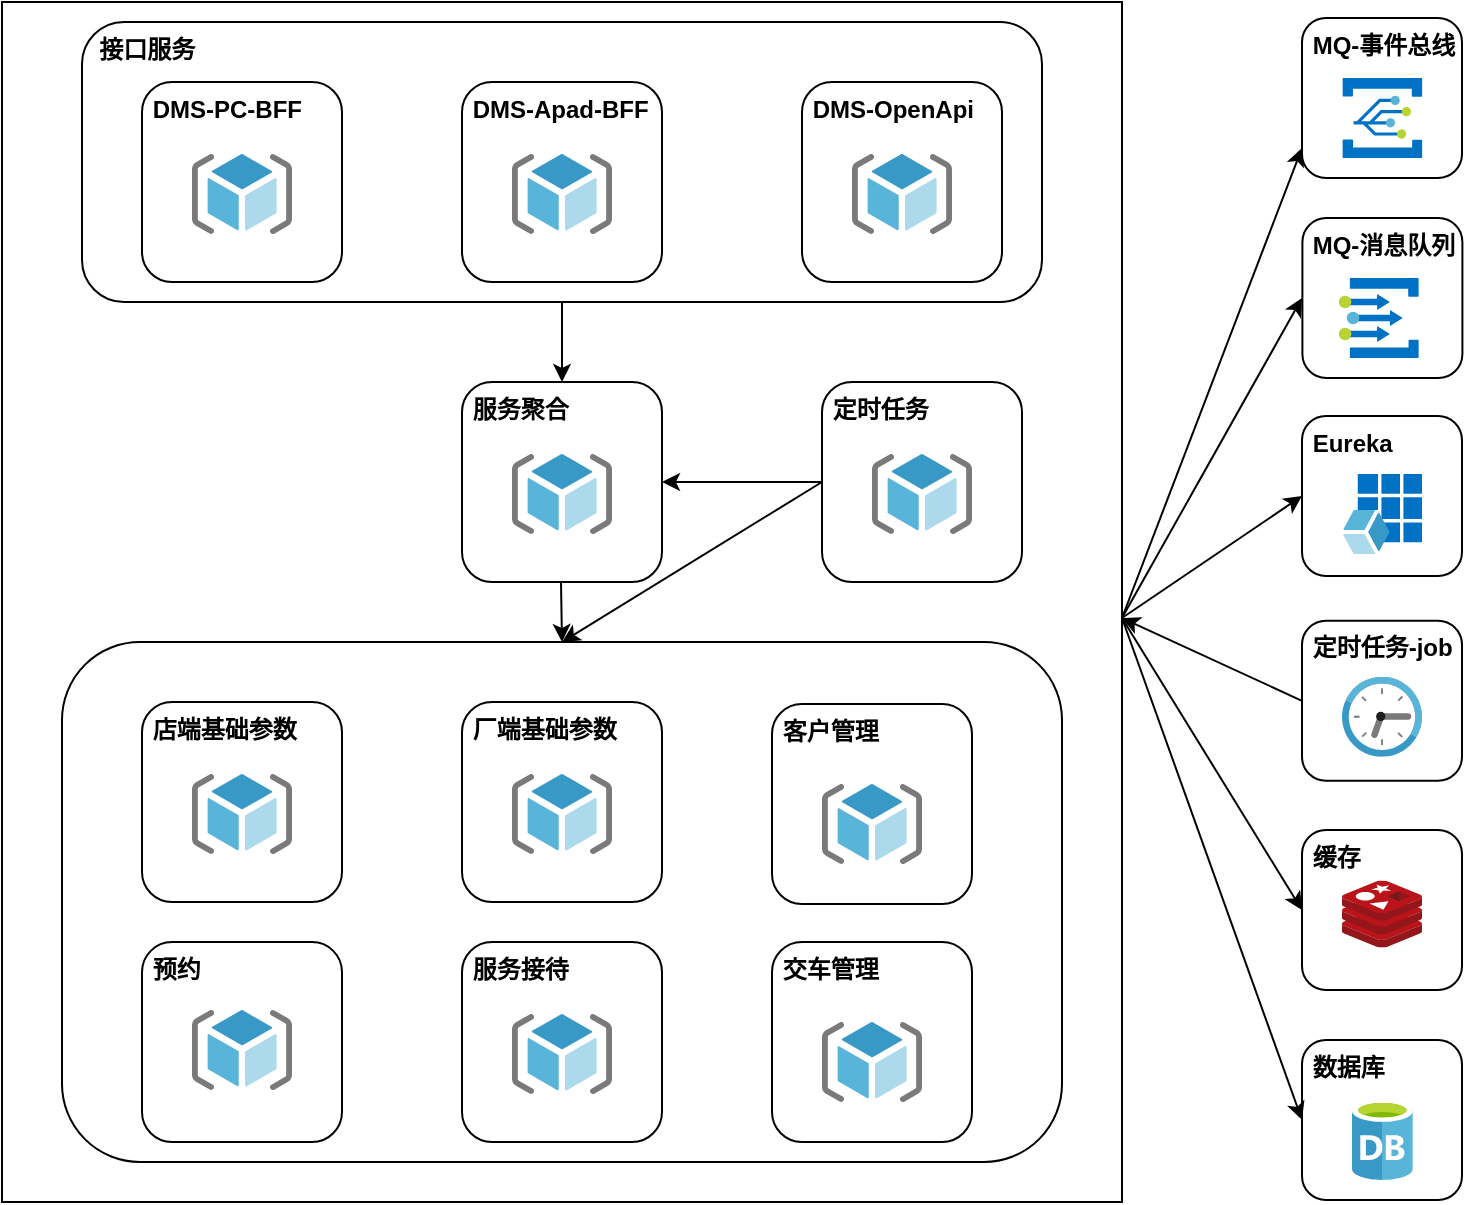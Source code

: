 <mxfile version="16.4.7" type="github">
  <diagram id="CZxfYx-pDE1fBkTA2Fwm" name="第 1 页">
    <mxGraphModel dx="1038" dy="536" grid="1" gridSize="10" guides="1" tooltips="1" connect="1" arrows="1" fold="1" page="1" pageScale="1" pageWidth="1169" pageHeight="1654" math="0" shadow="0">
      <root>
        <mxCell id="0" />
        <mxCell id="1" parent="0" />
        <mxCell id="eCPgw5Amb41Rl8rpKJEn-57" value="" style="rounded=0;whiteSpace=wrap;html=1;" vertex="1" parent="1">
          <mxGeometry x="150" y="70" width="560" height="600" as="geometry" />
        </mxCell>
        <mxCell id="eCPgw5Amb41Rl8rpKJEn-58" value="&amp;nbsp; 接口服务" style="rounded=1;whiteSpace=wrap;html=1;fontStyle=1;verticalAlign=top;align=left;" vertex="1" parent="1">
          <mxGeometry x="190" y="80" width="480" height="140" as="geometry" />
        </mxCell>
        <mxCell id="eCPgw5Amb41Rl8rpKJEn-59" value="" style="rounded=1;whiteSpace=wrap;html=1;fontStyle=1;align=left;verticalAlign=top;" vertex="1" parent="1">
          <mxGeometry x="180" y="390" width="500" height="260" as="geometry" />
        </mxCell>
        <mxCell id="eCPgw5Amb41Rl8rpKJEn-60" value="" style="group" vertex="1" connectable="0" parent="1">
          <mxGeometry x="220" y="110" width="100" height="100" as="geometry" />
        </mxCell>
        <mxCell id="eCPgw5Amb41Rl8rpKJEn-61" value="&lt;b&gt;&amp;nbsp;DMS-PC-BFF&lt;/b&gt;" style="rounded=1;whiteSpace=wrap;html=1;align=left;verticalAlign=top;" vertex="1" parent="eCPgw5Amb41Rl8rpKJEn-60">
          <mxGeometry width="100" height="100" as="geometry" />
        </mxCell>
        <mxCell id="eCPgw5Amb41Rl8rpKJEn-62" value="" style="sketch=0;aspect=fixed;html=1;points=[];align=center;image;fontSize=12;image=img/lib/mscae/ResourceGroup.svg;" vertex="1" parent="eCPgw5Amb41Rl8rpKJEn-60">
          <mxGeometry x="25" y="36" width="50" height="40" as="geometry" />
        </mxCell>
        <mxCell id="eCPgw5Amb41Rl8rpKJEn-63" value="" style="group" vertex="1" connectable="0" parent="1">
          <mxGeometry x="380" y="110" width="100" height="100" as="geometry" />
        </mxCell>
        <mxCell id="eCPgw5Amb41Rl8rpKJEn-64" value="&lt;b&gt;&amp;nbsp;DMS-Apad-BFF&lt;/b&gt;" style="rounded=1;whiteSpace=wrap;html=1;align=left;verticalAlign=top;" vertex="1" parent="eCPgw5Amb41Rl8rpKJEn-63">
          <mxGeometry width="100" height="100" as="geometry" />
        </mxCell>
        <mxCell id="eCPgw5Amb41Rl8rpKJEn-65" value="" style="sketch=0;aspect=fixed;html=1;points=[];align=center;image;fontSize=12;image=img/lib/mscae/ResourceGroup.svg;" vertex="1" parent="eCPgw5Amb41Rl8rpKJEn-63">
          <mxGeometry x="25" y="36" width="50" height="40" as="geometry" />
        </mxCell>
        <mxCell id="eCPgw5Amb41Rl8rpKJEn-66" value="" style="group" vertex="1" connectable="0" parent="1">
          <mxGeometry x="380" y="260" width="100" height="100" as="geometry" />
        </mxCell>
        <mxCell id="eCPgw5Amb41Rl8rpKJEn-67" value="&lt;b&gt;&amp;nbsp;服务聚合&lt;/b&gt;" style="rounded=1;whiteSpace=wrap;html=1;align=left;verticalAlign=top;" vertex="1" parent="eCPgw5Amb41Rl8rpKJEn-66">
          <mxGeometry width="100" height="100" as="geometry" />
        </mxCell>
        <mxCell id="eCPgw5Amb41Rl8rpKJEn-68" value="" style="sketch=0;aspect=fixed;html=1;points=[];align=center;image;fontSize=12;image=img/lib/mscae/ResourceGroup.svg;" vertex="1" parent="eCPgw5Amb41Rl8rpKJEn-66">
          <mxGeometry x="25" y="36" width="50" height="40" as="geometry" />
        </mxCell>
        <mxCell id="eCPgw5Amb41Rl8rpKJEn-69" value="" style="group;verticalAlign=top;fontStyle=1" vertex="1" connectable="0" parent="1">
          <mxGeometry x="220" y="420" width="100" height="100" as="geometry" />
        </mxCell>
        <mxCell id="eCPgw5Amb41Rl8rpKJEn-70" value="&lt;b&gt;&amp;nbsp;店端基础参数&lt;/b&gt;" style="rounded=1;whiteSpace=wrap;html=1;align=left;verticalAlign=top;" vertex="1" parent="eCPgw5Amb41Rl8rpKJEn-69">
          <mxGeometry width="100" height="100" as="geometry" />
        </mxCell>
        <mxCell id="eCPgw5Amb41Rl8rpKJEn-71" value="" style="sketch=0;aspect=fixed;html=1;points=[];align=center;image;fontSize=12;image=img/lib/mscae/ResourceGroup.svg;" vertex="1" parent="eCPgw5Amb41Rl8rpKJEn-69">
          <mxGeometry x="25" y="36" width="50" height="40" as="geometry" />
        </mxCell>
        <mxCell id="eCPgw5Amb41Rl8rpKJEn-72" value="" style="group" vertex="1" connectable="0" parent="1">
          <mxGeometry x="380" y="420" width="100" height="100" as="geometry" />
        </mxCell>
        <mxCell id="eCPgw5Amb41Rl8rpKJEn-73" value="&amp;nbsp;&lt;b&gt;厂端基础参数&lt;/b&gt;" style="rounded=1;whiteSpace=wrap;html=1;align=left;verticalAlign=top;" vertex="1" parent="eCPgw5Amb41Rl8rpKJEn-72">
          <mxGeometry width="100" height="100" as="geometry" />
        </mxCell>
        <mxCell id="eCPgw5Amb41Rl8rpKJEn-74" value="" style="sketch=0;aspect=fixed;html=1;points=[];align=center;image;fontSize=12;image=img/lib/mscae/ResourceGroup.svg;" vertex="1" parent="eCPgw5Amb41Rl8rpKJEn-72">
          <mxGeometry x="25" y="36" width="50" height="40" as="geometry" />
        </mxCell>
        <mxCell id="eCPgw5Amb41Rl8rpKJEn-75" value="" style="group" vertex="1" connectable="0" parent="1">
          <mxGeometry x="380" y="540" width="100" height="100" as="geometry" />
        </mxCell>
        <mxCell id="eCPgw5Amb41Rl8rpKJEn-76" value="&lt;b&gt;&amp;nbsp;服务接待&lt;/b&gt;" style="rounded=1;whiteSpace=wrap;html=1;align=left;verticalAlign=top;" vertex="1" parent="eCPgw5Amb41Rl8rpKJEn-75">
          <mxGeometry width="100" height="100" as="geometry" />
        </mxCell>
        <mxCell id="eCPgw5Amb41Rl8rpKJEn-77" value="" style="sketch=0;aspect=fixed;html=1;points=[];align=center;image;fontSize=12;image=img/lib/mscae/ResourceGroup.svg;" vertex="1" parent="eCPgw5Amb41Rl8rpKJEn-75">
          <mxGeometry x="25" y="36" width="50" height="40" as="geometry" />
        </mxCell>
        <mxCell id="eCPgw5Amb41Rl8rpKJEn-78" value="" style="group" vertex="1" connectable="0" parent="1">
          <mxGeometry x="535" y="441" width="100" height="219" as="geometry" />
        </mxCell>
        <mxCell id="eCPgw5Amb41Rl8rpKJEn-79" value="&lt;b&gt;&amp;nbsp;客户管理&lt;/b&gt;" style="rounded=1;whiteSpace=wrap;html=1;align=left;verticalAlign=top;" vertex="1" parent="eCPgw5Amb41Rl8rpKJEn-78">
          <mxGeometry y="-20" width="100" height="100" as="geometry" />
        </mxCell>
        <mxCell id="eCPgw5Amb41Rl8rpKJEn-80" value="" style="sketch=0;aspect=fixed;html=1;points=[];align=center;image;fontSize=12;image=img/lib/mscae/ResourceGroup.svg;" vertex="1" parent="eCPgw5Amb41Rl8rpKJEn-78">
          <mxGeometry x="25" y="20" width="50" height="40" as="geometry" />
        </mxCell>
        <mxCell id="eCPgw5Amb41Rl8rpKJEn-81" value="" style="group" vertex="1" connectable="0" parent="eCPgw5Amb41Rl8rpKJEn-78">
          <mxGeometry y="119" width="100" height="100" as="geometry" />
        </mxCell>
        <mxCell id="eCPgw5Amb41Rl8rpKJEn-82" value="&amp;nbsp;&lt;b&gt;交车管理&lt;/b&gt;" style="rounded=1;whiteSpace=wrap;html=1;align=left;verticalAlign=top;" vertex="1" parent="eCPgw5Amb41Rl8rpKJEn-81">
          <mxGeometry y="-20" width="100" height="100" as="geometry" />
        </mxCell>
        <mxCell id="eCPgw5Amb41Rl8rpKJEn-83" value="" style="sketch=0;aspect=fixed;html=1;points=[];align=center;image;fontSize=12;image=img/lib/mscae/ResourceGroup.svg;" vertex="1" parent="eCPgw5Amb41Rl8rpKJEn-81">
          <mxGeometry x="25" y="20" width="50" height="40" as="geometry" />
        </mxCell>
        <mxCell id="eCPgw5Amb41Rl8rpKJEn-84" value="" style="group" vertex="1" connectable="0" parent="1">
          <mxGeometry x="560" y="260" width="100" height="100" as="geometry" />
        </mxCell>
        <mxCell id="eCPgw5Amb41Rl8rpKJEn-85" value="&lt;b&gt;&amp;nbsp;定时任务&lt;/b&gt;" style="rounded=1;whiteSpace=wrap;html=1;align=left;verticalAlign=top;" vertex="1" parent="eCPgw5Amb41Rl8rpKJEn-84">
          <mxGeometry width="100" height="100" as="geometry" />
        </mxCell>
        <mxCell id="eCPgw5Amb41Rl8rpKJEn-86" value="" style="sketch=0;aspect=fixed;html=1;points=[];align=center;image;fontSize=12;image=img/lib/mscae/ResourceGroup.svg;" vertex="1" parent="eCPgw5Amb41Rl8rpKJEn-84">
          <mxGeometry x="25" y="36" width="50" height="40" as="geometry" />
        </mxCell>
        <mxCell id="eCPgw5Amb41Rl8rpKJEn-87" value="" style="endArrow=classic;html=1;rounded=0;exitX=0.5;exitY=1;exitDx=0;exitDy=0;entryX=0.5;entryY=0;entryDx=0;entryDy=0;" edge="1" parent="1" source="eCPgw5Amb41Rl8rpKJEn-58" target="eCPgw5Amb41Rl8rpKJEn-67">
          <mxGeometry width="50" height="50" relative="1" as="geometry">
            <mxPoint x="480" y="275" as="sourcePoint" />
            <mxPoint x="530" y="225" as="targetPoint" />
          </mxGeometry>
        </mxCell>
        <mxCell id="eCPgw5Amb41Rl8rpKJEn-88" value="" style="endArrow=classic;html=1;rounded=0;exitX=0.5;exitY=1;exitDx=0;exitDy=0;" edge="1" parent="1">
          <mxGeometry width="50" height="50" relative="1" as="geometry">
            <mxPoint x="429.5" y="360" as="sourcePoint" />
            <mxPoint x="430" y="390" as="targetPoint" />
          </mxGeometry>
        </mxCell>
        <mxCell id="eCPgw5Amb41Rl8rpKJEn-89" value="" style="endArrow=classic;html=1;rounded=0;entryX=1;entryY=0.5;entryDx=0;entryDy=0;exitX=0;exitY=0.5;exitDx=0;exitDy=0;" edge="1" parent="1" source="eCPgw5Amb41Rl8rpKJEn-85" target="eCPgw5Amb41Rl8rpKJEn-67">
          <mxGeometry width="50" height="50" relative="1" as="geometry">
            <mxPoint x="560" y="410" as="sourcePoint" />
            <mxPoint x="610" y="360" as="targetPoint" />
          </mxGeometry>
        </mxCell>
        <mxCell id="eCPgw5Amb41Rl8rpKJEn-90" value="" style="endArrow=classic;html=1;rounded=0;entryX=0.5;entryY=0;entryDx=0;entryDy=0;exitX=0;exitY=0.5;exitDx=0;exitDy=0;" edge="1" parent="1" source="eCPgw5Amb41Rl8rpKJEn-85" target="eCPgw5Amb41Rl8rpKJEn-59">
          <mxGeometry width="50" height="50" relative="1" as="geometry">
            <mxPoint x="560" y="410" as="sourcePoint" />
            <mxPoint x="610" y="360" as="targetPoint" />
          </mxGeometry>
        </mxCell>
        <mxCell id="eCPgw5Amb41Rl8rpKJEn-91" value="" style="group" vertex="1" connectable="0" parent="1">
          <mxGeometry x="220" y="530" width="100" height="110" as="geometry" />
        </mxCell>
        <mxCell id="eCPgw5Amb41Rl8rpKJEn-92" value="&lt;b&gt;&amp;nbsp;预约&lt;/b&gt;" style="rounded=1;whiteSpace=wrap;html=1;align=left;verticalAlign=top;" vertex="1" parent="eCPgw5Amb41Rl8rpKJEn-91">
          <mxGeometry y="10.043" width="100" height="100" as="geometry" />
        </mxCell>
        <mxCell id="eCPgw5Amb41Rl8rpKJEn-120" value="" style="sketch=0;aspect=fixed;html=1;points=[];align=center;image;fontSize=12;image=img/lib/mscae/ResourceGroup.svg;" vertex="1" parent="eCPgw5Amb41Rl8rpKJEn-91">
          <mxGeometry x="25" y="44" width="50" height="40" as="geometry" />
        </mxCell>
        <mxCell id="eCPgw5Amb41Rl8rpKJEn-94" value="" style="group" vertex="1" connectable="0" parent="1">
          <mxGeometry x="550" y="110" width="100" height="100" as="geometry" />
        </mxCell>
        <mxCell id="eCPgw5Amb41Rl8rpKJEn-95" value="&lt;b&gt;&amp;nbsp;DMS-OpenApi&lt;/b&gt;" style="rounded=1;whiteSpace=wrap;html=1;align=left;verticalAlign=top;" vertex="1" parent="eCPgw5Amb41Rl8rpKJEn-94">
          <mxGeometry width="100" height="100" as="geometry" />
        </mxCell>
        <mxCell id="eCPgw5Amb41Rl8rpKJEn-96" value="" style="sketch=0;aspect=fixed;html=1;points=[];align=center;image;fontSize=12;image=img/lib/mscae/ResourceGroup.svg;" vertex="1" parent="eCPgw5Amb41Rl8rpKJEn-94">
          <mxGeometry x="25" y="36" width="50" height="40" as="geometry" />
        </mxCell>
        <mxCell id="eCPgw5Amb41Rl8rpKJEn-97" value="&lt;b&gt;&amp;nbsp;MQ-事件总线&lt;/b&gt;" style="rounded=1;whiteSpace=wrap;html=1;align=left;verticalAlign=top;" vertex="1" parent="1">
          <mxGeometry x="800" y="78" width="80" height="80" as="geometry" />
        </mxCell>
        <mxCell id="eCPgw5Amb41Rl8rpKJEn-98" value="" style="sketch=0;aspect=fixed;html=1;points=[];align=center;image;fontSize=12;image=img/lib/mscae/Event_Grid.svg;" vertex="1" parent="1">
          <mxGeometry x="820.2" y="108" width="40" height="40" as="geometry" />
        </mxCell>
        <mxCell id="eCPgw5Amb41Rl8rpKJEn-99" value="&lt;b&gt;&amp;nbsp;Eureka&lt;/b&gt;" style="rounded=1;whiteSpace=wrap;html=1;align=left;verticalAlign=top;" vertex="1" parent="1">
          <mxGeometry x="800" y="277" width="80" height="80" as="geometry" />
        </mxCell>
        <mxCell id="eCPgw5Amb41Rl8rpKJEn-100" value="" style="sketch=0;aspect=fixed;html=1;points=[];align=center;image;fontSize=12;image=img/lib/mscae/App_Registrations.svg;direction=south;" vertex="1" parent="1">
          <mxGeometry x="820" y="306" width="40" height="40" as="geometry" />
        </mxCell>
        <mxCell id="eCPgw5Amb41Rl8rpKJEn-101" value="" style="group" vertex="1" connectable="0" parent="1">
          <mxGeometry x="800" y="381" width="80" height="80" as="geometry" />
        </mxCell>
        <mxCell id="eCPgw5Amb41Rl8rpKJEn-102" value="&lt;b&gt;&amp;nbsp;定时任务-job&lt;/b&gt;" style="rounded=1;whiteSpace=wrap;html=1;align=left;verticalAlign=top;" vertex="1" parent="eCPgw5Amb41Rl8rpKJEn-101">
          <mxGeometry y="-1.6" width="80" height="80" as="geometry" />
        </mxCell>
        <mxCell id="eCPgw5Amb41Rl8rpKJEn-103" value="" style="sketch=0;html=1;points=[];align=center;image;fontSize=12;image=img/lib/mscae/Clock.svg;direction=south;" vertex="1" parent="eCPgw5Amb41Rl8rpKJEn-101">
          <mxGeometry x="20" y="26.4" width="40" height="40" as="geometry" />
        </mxCell>
        <mxCell id="eCPgw5Amb41Rl8rpKJEn-104" value="&lt;b&gt;&amp;nbsp;缓存&lt;/b&gt;" style="rounded=1;whiteSpace=wrap;html=1;align=left;verticalAlign=top;" vertex="1" parent="1">
          <mxGeometry x="800" y="484" width="80" height="80" as="geometry" />
        </mxCell>
        <mxCell id="eCPgw5Amb41Rl8rpKJEn-105" value="" style="sketch=0;aspect=fixed;html=1;points=[];align=center;image;fontSize=12;image=img/lib/mscae/Cache_Redis_Product.svg;" vertex="1" parent="1">
          <mxGeometry x="820" y="509.2" width="40" height="33.6" as="geometry" />
        </mxCell>
        <mxCell id="eCPgw5Amb41Rl8rpKJEn-106" value="&lt;b&gt;&amp;nbsp;数据库&lt;/b&gt;" style="rounded=1;whiteSpace=wrap;html=1;align=left;verticalAlign=top;" vertex="1" parent="1">
          <mxGeometry x="800" y="589" width="80" height="80" as="geometry" />
        </mxCell>
        <mxCell id="eCPgw5Amb41Rl8rpKJEn-107" value="" style="sketch=0;aspect=fixed;html=1;points=[];align=center;image;fontSize=12;image=img/lib/mscae/Database_General.svg;" vertex="1" parent="1">
          <mxGeometry x="825" y="619" width="30.4" height="40" as="geometry" />
        </mxCell>
        <mxCell id="eCPgw5Amb41Rl8rpKJEn-108" value="" style="endArrow=classic;html=1;rounded=0;exitX=1;exitY=0.5;exitDx=0;exitDy=0;" edge="1" parent="1">
          <mxGeometry width="50" height="50" relative="1" as="geometry">
            <mxPoint x="710" y="378" as="sourcePoint" />
            <mxPoint x="800" y="143" as="targetPoint" />
          </mxGeometry>
        </mxCell>
        <mxCell id="eCPgw5Amb41Rl8rpKJEn-109" value="" style="endArrow=classic;html=1;rounded=0;entryX=0;entryY=0.5;entryDx=0;entryDy=0;" edge="1" parent="1" target="eCPgw5Amb41Rl8rpKJEn-99">
          <mxGeometry width="50" height="50" relative="1" as="geometry">
            <mxPoint x="710" y="378" as="sourcePoint" />
            <mxPoint x="800" y="298" as="targetPoint" />
          </mxGeometry>
        </mxCell>
        <mxCell id="eCPgw5Amb41Rl8rpKJEn-110" value="" style="endArrow=classic;html=1;rounded=0;entryX=1;entryY=0.5;entryDx=0;entryDy=0;exitX=0;exitY=0.5;exitDx=0;exitDy=0;" edge="1" parent="1" source="eCPgw5Amb41Rl8rpKJEn-102">
          <mxGeometry width="50" height="50" relative="1" as="geometry">
            <mxPoint x="720" y="438" as="sourcePoint" />
            <mxPoint x="710" y="378" as="targetPoint" />
          </mxGeometry>
        </mxCell>
        <mxCell id="eCPgw5Amb41Rl8rpKJEn-111" value="" style="endArrow=classic;html=1;rounded=0;exitX=1;exitY=0.5;exitDx=0;exitDy=0;entryX=0;entryY=0.5;entryDx=0;entryDy=0;" edge="1" parent="1" target="eCPgw5Amb41Rl8rpKJEn-104">
          <mxGeometry width="50" height="50" relative="1" as="geometry">
            <mxPoint x="710" y="378" as="sourcePoint" />
            <mxPoint x="790" y="428" as="targetPoint" />
          </mxGeometry>
        </mxCell>
        <mxCell id="eCPgw5Amb41Rl8rpKJEn-112" value="" style="endArrow=classic;html=1;rounded=0;exitX=1;exitY=0.5;exitDx=0;exitDy=0;entryX=0;entryY=0.5;entryDx=0;entryDy=0;" edge="1" parent="1" target="eCPgw5Amb41Rl8rpKJEn-106">
          <mxGeometry width="50" height="50" relative="1" as="geometry">
            <mxPoint x="710" y="378" as="sourcePoint" />
            <mxPoint x="800" y="618" as="targetPoint" />
          </mxGeometry>
        </mxCell>
        <mxCell id="eCPgw5Amb41Rl8rpKJEn-113" value="&lt;b&gt;&amp;nbsp;MQ-消息队列&lt;/b&gt;" style="rounded=1;whiteSpace=wrap;html=1;align=left;verticalAlign=top;" vertex="1" parent="1">
          <mxGeometry x="800.2" y="178" width="80" height="80" as="geometry" />
        </mxCell>
        <mxCell id="eCPgw5Amb41Rl8rpKJEn-114" value="" style="sketch=0;aspect=fixed;html=1;points=[];align=center;image;fontSize=12;image=img/lib/mscae/Event_Grid_Topics.svg;" vertex="1" parent="1">
          <mxGeometry x="818.4" y="208" width="40" height="40" as="geometry" />
        </mxCell>
        <mxCell id="eCPgw5Amb41Rl8rpKJEn-115" value="" style="endArrow=classic;html=1;rounded=0;" edge="1" parent="1">
          <mxGeometry width="50" height="50" relative="1" as="geometry">
            <mxPoint x="710" y="378" as="sourcePoint" />
            <mxPoint x="800" y="218" as="targetPoint" />
          </mxGeometry>
        </mxCell>
      </root>
    </mxGraphModel>
  </diagram>
</mxfile>
